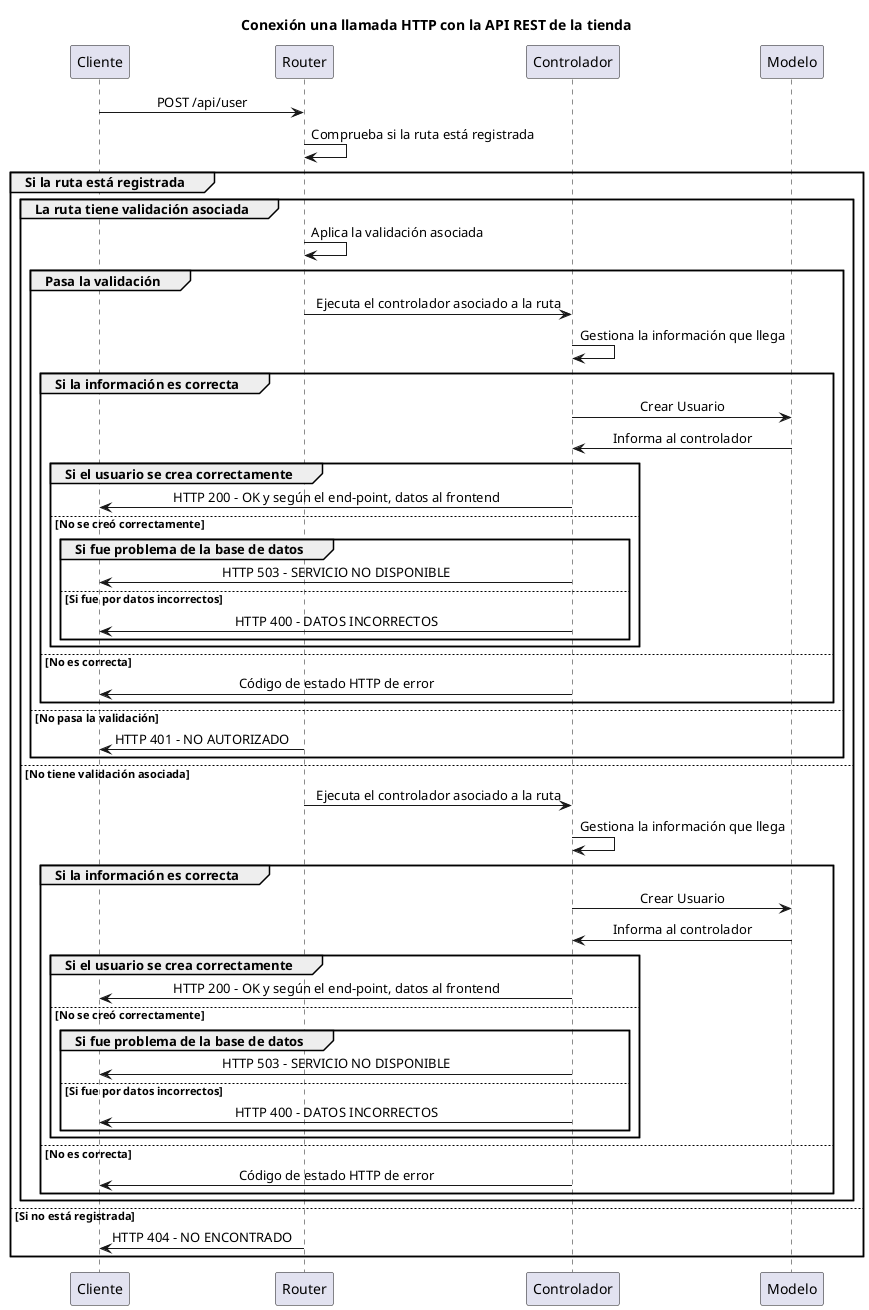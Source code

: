 @startuml
title Conexión una llamada HTTP con la API REST de la tienda
skinparam sequenceMessageAlign center

Cliente -> Router: POST /api/user
Router -> Router: Comprueba si la ruta está registrada
group Si la ruta está registrada
    group La ruta tiene validación asociada
        Router -> Router: Aplica la validación asociada
        group Pasa la validación
            Router -> Controlador: Ejecuta el controlador asociado a la ruta
            Controlador -> Controlador: Gestiona la información que llega
            group Si la información es correcta
                Controlador -> Modelo: Crear Usuario
                   Modelo -> Controlador: Informa al controlador
                group Si el usuario se crea correctamente
                    Controlador -> Cliente: HTTP 200 - OK y según el end-point, datos al frontend
                else No se creó correctamente
                    group Si fue problema de la base de datos
                        Controlador -> Cliente: HTTP 503 - SERVICIO NO DISPONIBLE
                    else Si fue por datos incorrectos
                        Controlador -> Cliente: HTTP 400 - DATOS INCORRECTOS
                    end
                end
            else No es correcta
                Controlador -> Cliente: Código de estado HTTP de error
            end
        else No pasa la validación
            Router -> Cliente: HTTP 401 - NO AUTORIZADO
        end
    else No tiene validación asociada
        Router -> Controlador: Ejecuta el controlador asociado a la ruta
                    Controlador -> Controlador: Gestiona la información que llega
                    group Si la información es correcta
                        Controlador -> Modelo: Crear Usuario
                           Modelo -> Controlador: Informa al controlador
                        group Si el usuario se crea correctamente
                            Controlador -> Cliente: HTTP 200 - OK y según el end-point, datos al frontend
                        else No se creó correctamente
                            group Si fue problema de la base de datos
                                Controlador -> Cliente: HTTP 503 - SERVICIO NO DISPONIBLE
                            else Si fue por datos incorrectos
                                Controlador -> Cliente: HTTP 400 - DATOS INCORRECTOS
                            end
                        end
                    else No es correcta
                        Controlador -> Cliente: Código de estado HTTP de error
                    end
    end
else Si no está registrada
    Router -> Cliente: HTTP 404 - NO ENCONTRADO
end

@enduml
